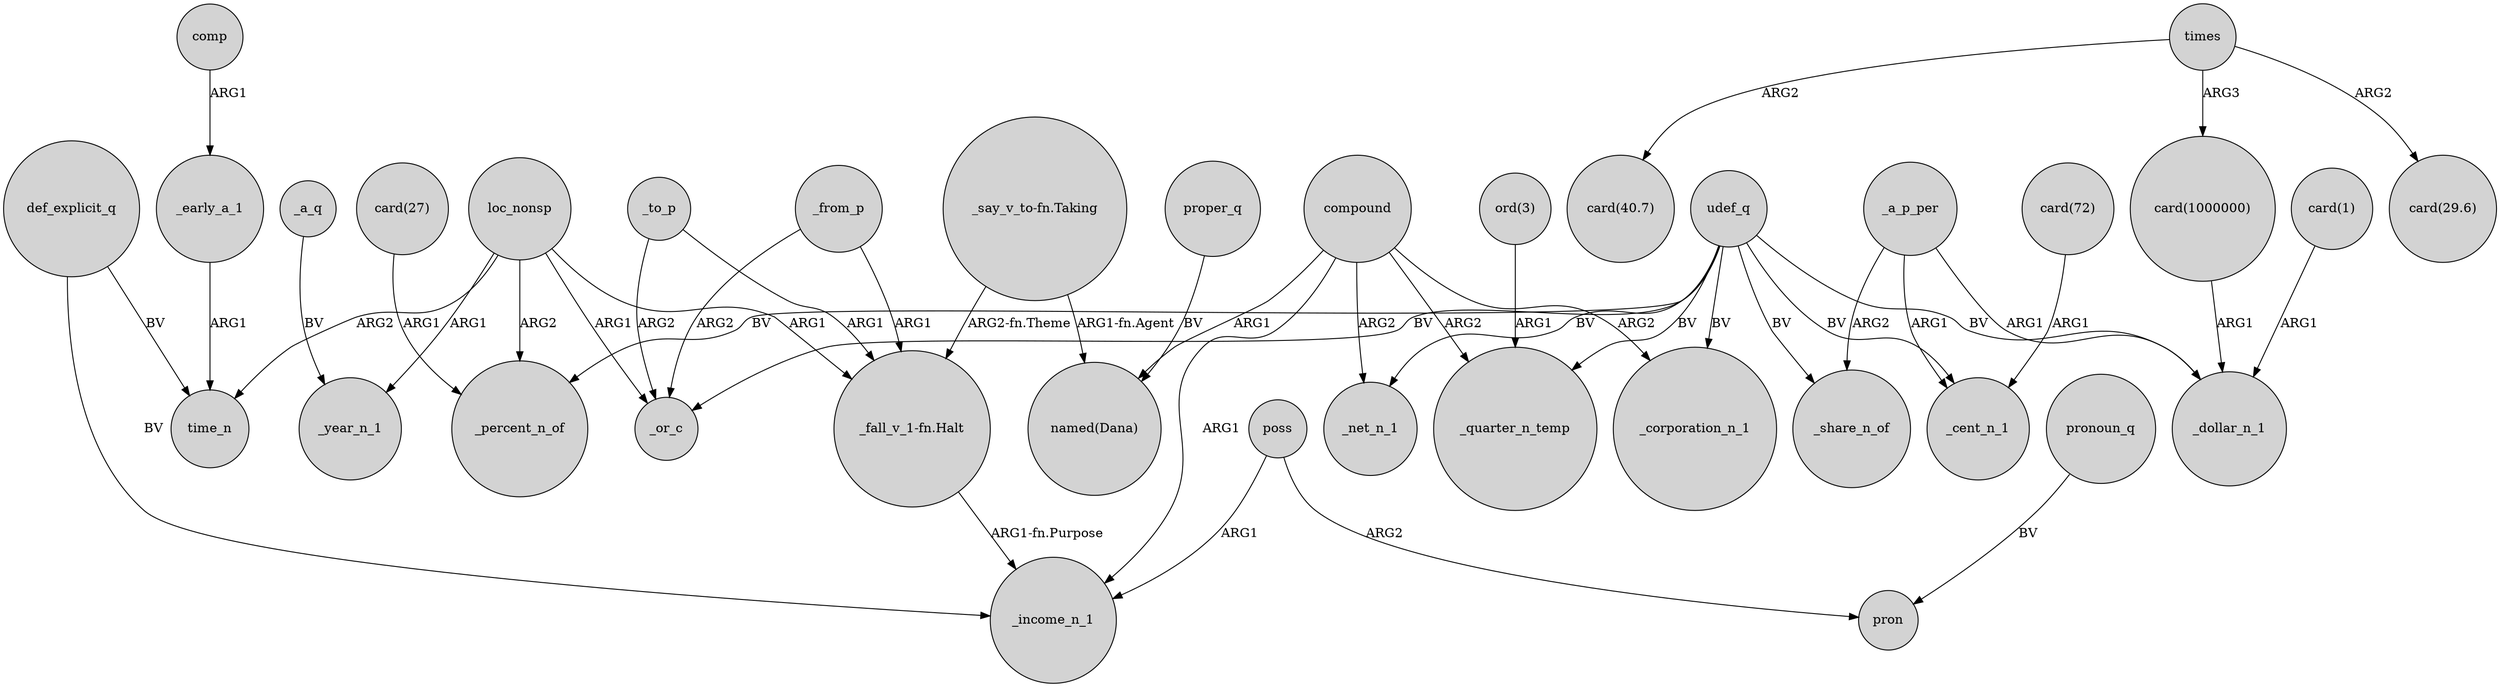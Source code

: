 digraph {
	node [shape=circle style=filled]
	_early_a_1 -> time_n [label=ARG1]
	_to_p -> _or_c [label=ARG2]
	"_say_v_to-fn.Taking" -> "_fall_v_1-fn.Halt" [label="ARG2-fn.Theme"]
	compound -> _net_n_1 [label=ARG2]
	"ord(3)" -> _quarter_n_temp [label=ARG1]
	_a_p_per -> _cent_n_1 [label=ARG1]
	loc_nonsp -> _year_n_1 [label=ARG1]
	"_say_v_to-fn.Taking" -> "named(Dana)" [label="ARG1-fn.Agent"]
	times -> "card(1000000)" [label=ARG3]
	times -> "card(29.6)" [label=ARG2]
	times -> "card(40.7)" [label=ARG2]
	comp -> _early_a_1 [label=ARG1]
	_a_q -> _year_n_1 [label=BV]
	udef_q -> _cent_n_1 [label=BV]
	udef_q -> _or_c [label=BV]
	"card(27)" -> _percent_n_of [label=ARG1]
	pronoun_q -> pron [label=BV]
	loc_nonsp -> "_fall_v_1-fn.Halt" [label=ARG1]
	poss -> pron [label=ARG2]
	def_explicit_q -> _income_n_1 [label=BV]
	"card(72)" -> _cent_n_1 [label=ARG1]
	compound -> _income_n_1 [label=ARG1]
	compound -> _quarter_n_temp [label=ARG2]
	_a_p_per -> _share_n_of [label=ARG2]
	"card(1)" -> _dollar_n_1 [label=ARG1]
	udef_q -> _percent_n_of [label=BV]
	poss -> _income_n_1 [label=ARG1]
	udef_q -> _share_n_of [label=BV]
	udef_q -> _net_n_1 [label=BV]
	udef_q -> _dollar_n_1 [label=BV]
	_from_p -> "_fall_v_1-fn.Halt" [label=ARG1]
	"card(1000000)" -> _dollar_n_1 [label=ARG1]
	proper_q -> "named(Dana)" [label=BV]
	_from_p -> _or_c [label=ARG2]
	loc_nonsp -> _or_c [label=ARG1]
	_a_p_per -> _dollar_n_1 [label=ARG1]
	udef_q -> _quarter_n_temp [label=BV]
	compound -> _corporation_n_1 [label=ARG2]
	udef_q -> _corporation_n_1 [label=BV]
	def_explicit_q -> time_n [label=BV]
	compound -> "named(Dana)" [label=ARG1]
	loc_nonsp -> time_n [label=ARG2]
	_to_p -> "_fall_v_1-fn.Halt" [label=ARG1]
	"_fall_v_1-fn.Halt" -> _income_n_1 [label="ARG1-fn.Purpose"]
	loc_nonsp -> _percent_n_of [label=ARG2]
}
